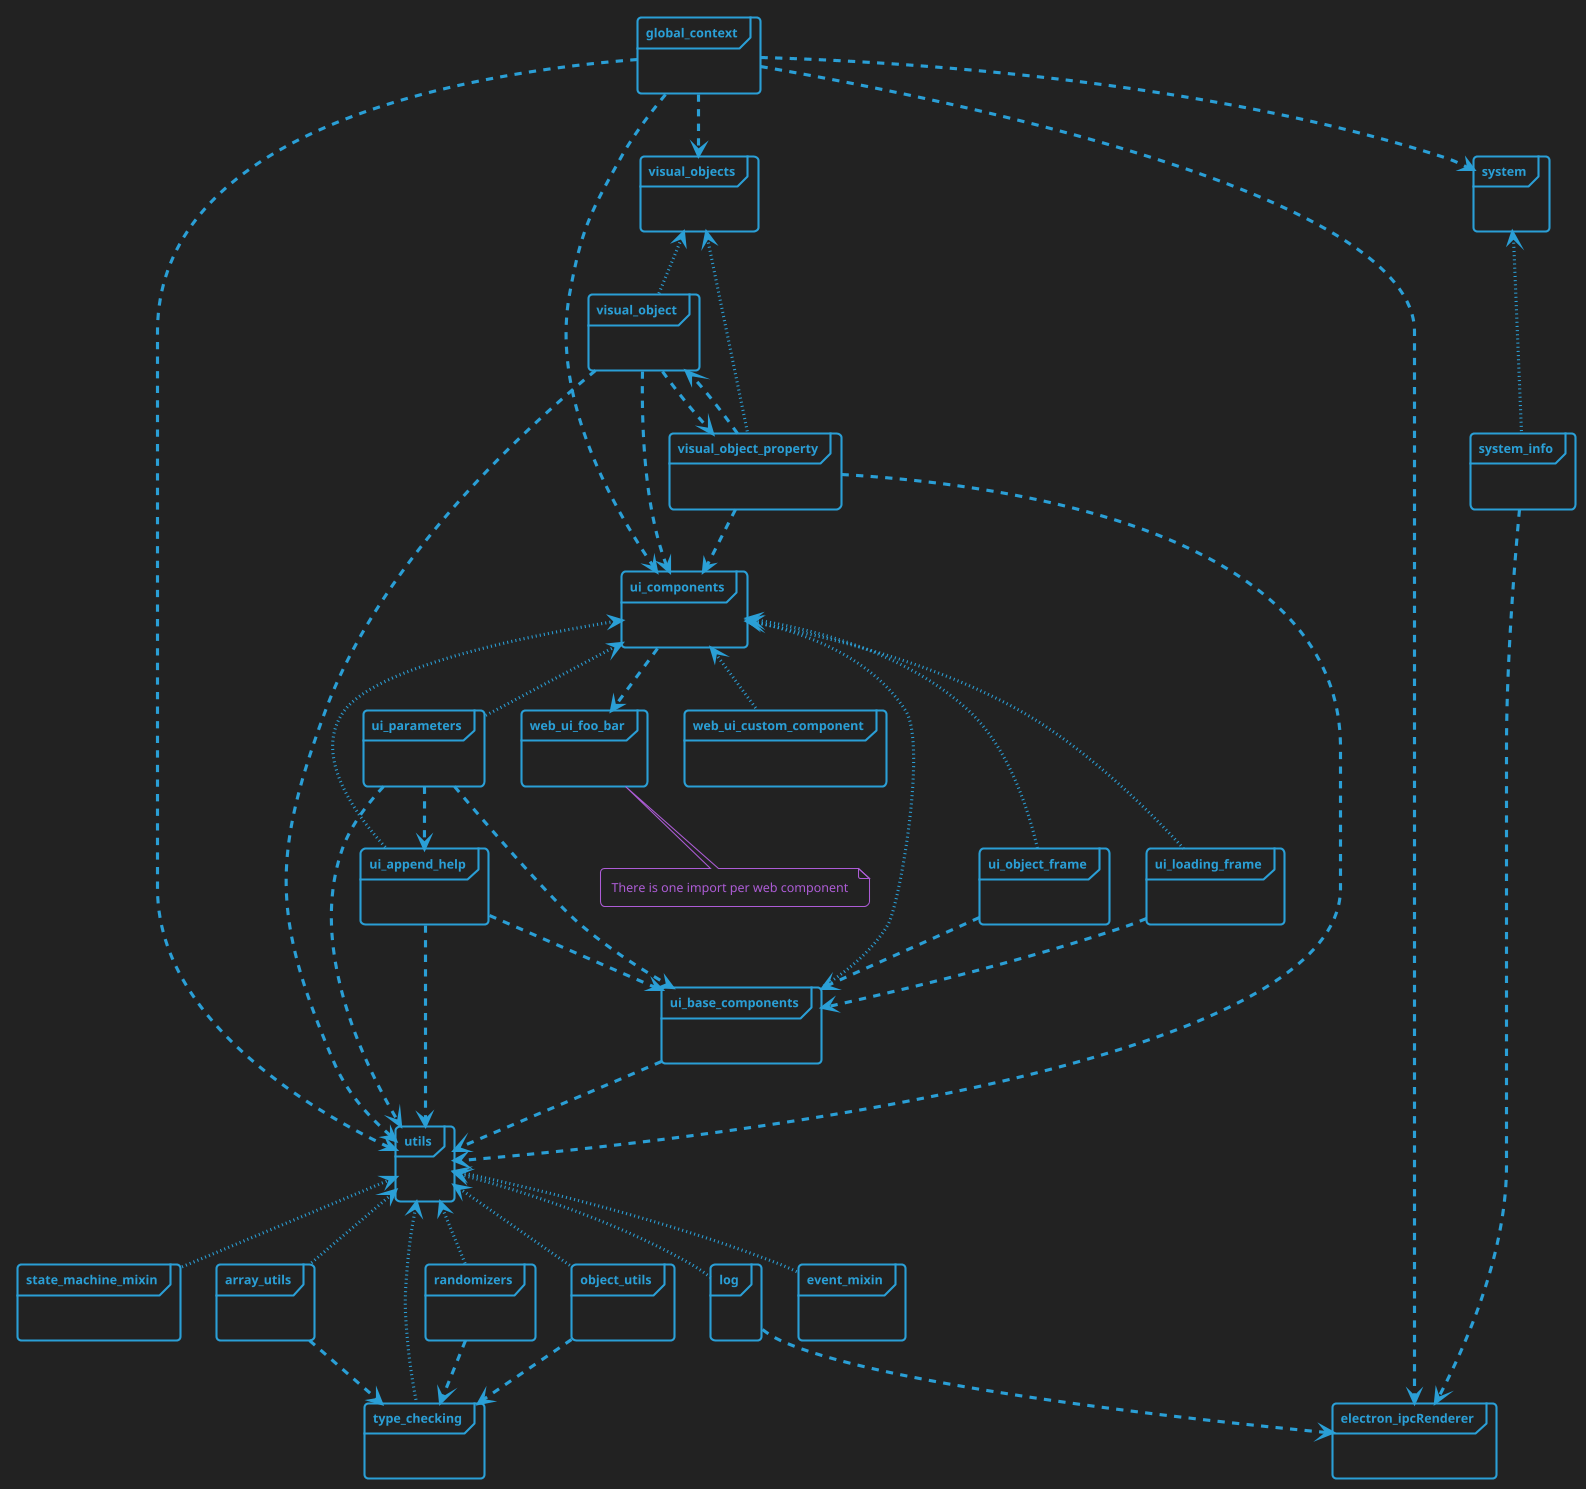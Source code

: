 @startuml modules

'Wav2Bar - Free software for creating audio visualization (motion design) videos
'Copyright (C) 2022  Picorims <picorims.contact@gmail.com>

'This program is free software: you can redistribute it and/or modify
'it under the terms of the GNU General Public License as published by
'the Free Software Foundation, either version 3 of the License, or
'any later version.

'This program is distributed in the hope that it will be useful,
'but WITHOUT ANY WARRANTY; without even the implied warranty of
'MERCHANTABILITY or FITNESS FOR A PARTICULAR PURPOSE.  See the
'GNU General Public License for more details.

'You should have received a copy of the GNU General Public License
'along with this program.  If not, see <https://www.gnu.org/licenses/>.

!theme cyborg-outline
skinparam BackgroundColor #222222
skinparam PackageStyle frame

'package: dotted = export, otherwise = import

package "global_context" {}
global_context ..> utils
global_context ..> ui_components
global_context ..> system
global_context ..> electron_ipcRenderer
global_context ..> visual_objects



package "electron_ipcRenderer" {}



package "system" {}
system <.[dotted]. system_info

package "system_info" {}
system_info ..> electron_ipcRenderer



package "ui_components" {}
ui_components <.[dotted]. ui_base_components
ui_components <.[dotted]. web_ui_custom_component
ui_components ..> web_ui_foo_bar
ui_components <.[dotted]. ui_parameters
ui_components <.[dotted]. ui_append_help
ui_components <.[dotted]. ui_object_frame
ui_components <.[dotted]. ui_loading_frame

package "ui_base_components" {}
ui_base_components ..> utils

package "web_ui_custom_component" {}
package "web_ui_foo_bar" {}
note bottom of web_ui_foo_bar: There is one import per web component

package "ui_parameters" {}
ui_parameters ..> utils
ui_parameters ..> ui_base_components
ui_parameters ..> ui_append_help

package "ui_append_help" {}
ui_append_help ..> utils
ui_append_help ..> ui_base_components

package "ui_object_frame" {}
ui_object_frame ..> ui_base_components

package "ui_loading_frame" {}
ui_loading_frame ..> ui_base_components



package "utils" {}
utils <.[dotted]. type_checking
utils <.[dotted]. randomizers
utils <.[dotted]. array_utils
utils <.[dotted]. log
utils <.[dotted]. event_mixin
utils <.[dotted]. state_machine_mixin
utils <.[dotted]. object_utils

package "array_utils" {}
array_utils ..> type_checking

package "randomizers" {}
randomizers ..> type_checking

package "type_checking" {}

package "log" {}
log ..> electron_ipcRenderer

package "event_mixin" {}

package "state_machine_mixin" {}

package "object_utils" {}
object_utils ..> type_checking



package "visual_objects" {}
visual_objects <.[dotted]. visual_object
visual_objects <.[dotted]. visual_object_property

package "visual_object" {}
visual_object ..> ui_components
visual_object ..> utils
visual_object ..> visual_object_property

package "visual_object_property" {}
visual_object_property ..> visual_object
visual_object_property ..> utils
visual_object_property ..> ui_components

@enduml